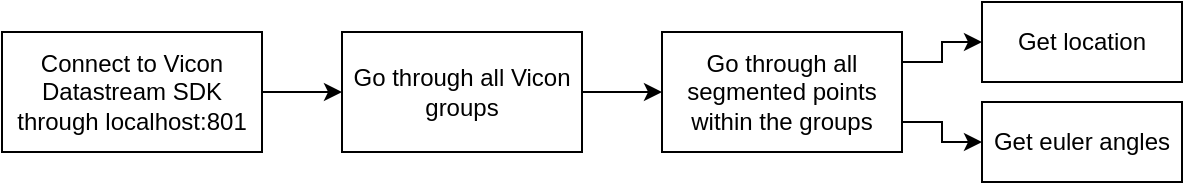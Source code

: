 <mxfile version="26.1.3">
  <diagram name="Page-1" id="854VjTd_bqpnDvirPEZn">
    <mxGraphModel dx="1221" dy="725" grid="1" gridSize="10" guides="1" tooltips="1" connect="1" arrows="1" fold="1" page="1" pageScale="1" pageWidth="850" pageHeight="1100" math="0" shadow="0">
      <root>
        <mxCell id="0" />
        <mxCell id="1" parent="0" />
        <mxCell id="Ew9fL7A3X2qlsFaMZsa6-3" value="" style="edgeStyle=orthogonalEdgeStyle;rounded=0;orthogonalLoop=1;jettySize=auto;html=1;" edge="1" parent="1" source="Ew9fL7A3X2qlsFaMZsa6-1" target="Ew9fL7A3X2qlsFaMZsa6-2">
          <mxGeometry relative="1" as="geometry" />
        </mxCell>
        <mxCell id="Ew9fL7A3X2qlsFaMZsa6-1" value="Connect to Vicon Datastream SDK through localhost:801" style="rounded=0;whiteSpace=wrap;html=1;" vertex="1" parent="1">
          <mxGeometry x="40" y="230" width="130" height="60" as="geometry" />
        </mxCell>
        <mxCell id="Ew9fL7A3X2qlsFaMZsa6-5" value="" style="edgeStyle=orthogonalEdgeStyle;rounded=0;orthogonalLoop=1;jettySize=auto;html=1;" edge="1" parent="1" source="Ew9fL7A3X2qlsFaMZsa6-2" target="Ew9fL7A3X2qlsFaMZsa6-4">
          <mxGeometry relative="1" as="geometry" />
        </mxCell>
        <mxCell id="Ew9fL7A3X2qlsFaMZsa6-2" value="Go through all Vicon groups" style="whiteSpace=wrap;html=1;rounded=0;" vertex="1" parent="1">
          <mxGeometry x="210" y="230" width="120" height="60" as="geometry" />
        </mxCell>
        <mxCell id="Ew9fL7A3X2qlsFaMZsa6-10" style="edgeStyle=orthogonalEdgeStyle;rounded=0;orthogonalLoop=1;jettySize=auto;html=1;exitX=1;exitY=0.75;exitDx=0;exitDy=0;entryX=0;entryY=0.5;entryDx=0;entryDy=0;" edge="1" parent="1" source="Ew9fL7A3X2qlsFaMZsa6-4" target="Ew9fL7A3X2qlsFaMZsa6-8">
          <mxGeometry relative="1" as="geometry">
            <Array as="points">
              <mxPoint x="510" y="275" />
              <mxPoint x="510" y="285" />
            </Array>
          </mxGeometry>
        </mxCell>
        <mxCell id="Ew9fL7A3X2qlsFaMZsa6-11" style="edgeStyle=orthogonalEdgeStyle;rounded=0;orthogonalLoop=1;jettySize=auto;html=1;exitX=1;exitY=0.25;exitDx=0;exitDy=0;" edge="1" parent="1" source="Ew9fL7A3X2qlsFaMZsa6-4" target="Ew9fL7A3X2qlsFaMZsa6-6">
          <mxGeometry relative="1" as="geometry">
            <Array as="points">
              <mxPoint x="510" y="245" />
              <mxPoint x="510" y="235" />
            </Array>
          </mxGeometry>
        </mxCell>
        <mxCell id="Ew9fL7A3X2qlsFaMZsa6-4" value="Go through all segmented points within the groups" style="whiteSpace=wrap;html=1;rounded=0;" vertex="1" parent="1">
          <mxGeometry x="370" y="230" width="120" height="60" as="geometry" />
        </mxCell>
        <mxCell id="Ew9fL7A3X2qlsFaMZsa6-6" value="Get location" style="whiteSpace=wrap;html=1;rounded=0;" vertex="1" parent="1">
          <mxGeometry x="530" y="215" width="100" height="40" as="geometry" />
        </mxCell>
        <mxCell id="Ew9fL7A3X2qlsFaMZsa6-8" value="Get euler angles" style="whiteSpace=wrap;html=1;rounded=0;" vertex="1" parent="1">
          <mxGeometry x="530" y="265" width="100" height="40" as="geometry" />
        </mxCell>
      </root>
    </mxGraphModel>
  </diagram>
</mxfile>
